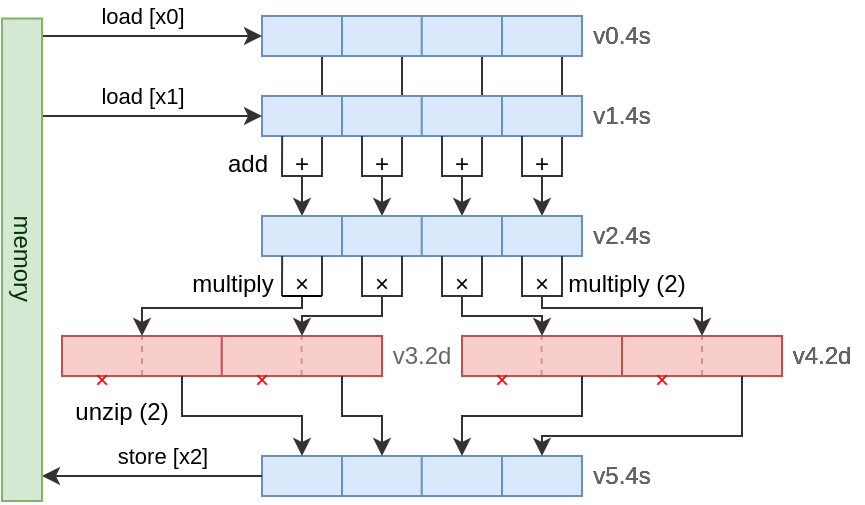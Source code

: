 <mxfile version="24.6.4" type="device">
  <diagram id="C5RBs43oDa-KdzZeNtuy" name="Page-1">
    <mxGraphModel dx="1024" dy="559" grid="1" gridSize="10" guides="1" tooltips="1" connect="1" arrows="1" fold="1" page="1" pageScale="1" pageWidth="827" pageHeight="1169" math="0" shadow="0">
      <root>
        <mxCell id="WIyWlLk6GJQsqaUBKTNV-0" />
        <mxCell id="WIyWlLk6GJQsqaUBKTNV-1" parent="WIyWlLk6GJQsqaUBKTNV-0" />
        <mxCell id="ifCclM4Umyx-uth3Vpn5-39" value="" style="endArrow=classic;html=1;rounded=0;entryX=0.125;entryY=0;entryDx=0;entryDy=0;entryPerimeter=0;strokeColor=#333333;" edge="1" parent="WIyWlLk6GJQsqaUBKTNV-1">
          <mxGeometry width="50" height="50" relative="1" as="geometry">
            <mxPoint x="290" y="40" as="sourcePoint" />
            <mxPoint x="280" y="140" as="targetPoint" />
            <Array as="points">
              <mxPoint x="290" y="120" />
              <mxPoint x="280" y="120" />
            </Array>
          </mxGeometry>
        </mxCell>
        <mxCell id="ifCclM4Umyx-uth3Vpn5-37" value="" style="endArrow=classic;html=1;rounded=0;entryX=0.125;entryY=0;entryDx=0;entryDy=0;entryPerimeter=0;strokeColor=#333333;" edge="1" parent="WIyWlLk6GJQsqaUBKTNV-1">
          <mxGeometry width="50" height="50" relative="1" as="geometry">
            <mxPoint x="250" y="40" as="sourcePoint" />
            <mxPoint x="240" y="140" as="targetPoint" />
            <Array as="points">
              <mxPoint x="250" y="120" />
              <mxPoint x="240" y="120" />
            </Array>
          </mxGeometry>
        </mxCell>
        <mxCell id="ifCclM4Umyx-uth3Vpn5-35" value="" style="endArrow=classic;html=1;rounded=0;entryX=0.125;entryY=0;entryDx=0;entryDy=0;entryPerimeter=0;strokeColor=#333333;" edge="1" parent="WIyWlLk6GJQsqaUBKTNV-1">
          <mxGeometry width="50" height="50" relative="1" as="geometry">
            <mxPoint x="210" y="40" as="sourcePoint" />
            <mxPoint x="200" y="140" as="targetPoint" />
            <Array as="points">
              <mxPoint x="210" y="120" />
              <mxPoint x="200" y="120" />
            </Array>
          </mxGeometry>
        </mxCell>
        <mxCell id="ifCclM4Umyx-uth3Vpn5-31" value="" style="endArrow=classic;html=1;rounded=0;entryX=0.125;entryY=0;entryDx=0;entryDy=0;entryPerimeter=0;strokeColor=#333333;" edge="1" parent="WIyWlLk6GJQsqaUBKTNV-1" target="ifCclM4Umyx-uth3Vpn5-26">
          <mxGeometry width="50" height="50" relative="1" as="geometry">
            <mxPoint x="170" y="40" as="sourcePoint" />
            <mxPoint x="160" y="120" as="targetPoint" />
            <Array as="points">
              <mxPoint x="170" y="120" />
              <mxPoint x="160" y="120" />
            </Array>
          </mxGeometry>
        </mxCell>
        <mxCell id="ifCclM4Umyx-uth3Vpn5-1" value="" style="rounded=0;whiteSpace=wrap;html=1;fillColor=#dae8fc;strokeColor=#6c8ebf;" vertex="1" parent="WIyWlLk6GJQsqaUBKTNV-1">
          <mxGeometry x="140" y="40" width="160" height="20" as="geometry" />
        </mxCell>
        <mxCell id="ifCclM4Umyx-uth3Vpn5-4" value="" style="endArrow=classic;html=1;rounded=0;entryX=0;entryY=0.5;entryDx=0;entryDy=0;strokeColor=#333333;" edge="1" parent="WIyWlLk6GJQsqaUBKTNV-1" target="ifCclM4Umyx-uth3Vpn5-1">
          <mxGeometry width="50" height="50" relative="1" as="geometry">
            <mxPoint x="30" y="50" as="sourcePoint" />
            <mxPoint x="90" y="70" as="targetPoint" />
          </mxGeometry>
        </mxCell>
        <mxCell id="ifCclM4Umyx-uth3Vpn5-5" value="load [x0]" style="edgeLabel;html=1;align=center;verticalAlign=middle;resizable=0;points=[];" vertex="1" connectable="0" parent="ifCclM4Umyx-uth3Vpn5-4">
          <mxGeometry x="-0.35" relative="1" as="geometry">
            <mxPoint x="14" y="-10" as="offset" />
          </mxGeometry>
        </mxCell>
        <mxCell id="ifCclM4Umyx-uth3Vpn5-6" value="" style="endArrow=none;html=1;rounded=0;entryX=0.25;entryY=0;entryDx=0;entryDy=0;exitX=0.25;exitY=1;exitDx=0;exitDy=0;fillColor=#dae8fc;strokeColor=#6c8ebf;" edge="1" parent="WIyWlLk6GJQsqaUBKTNV-1" source="ifCclM4Umyx-uth3Vpn5-1" target="ifCclM4Umyx-uth3Vpn5-1">
          <mxGeometry width="50" height="50" relative="1" as="geometry">
            <mxPoint x="180" y="140" as="sourcePoint" />
            <mxPoint x="230" y="90" as="targetPoint" />
          </mxGeometry>
        </mxCell>
        <mxCell id="ifCclM4Umyx-uth3Vpn5-7" value="" style="endArrow=none;html=1;rounded=0;entryX=0.25;entryY=0;entryDx=0;entryDy=0;exitX=0.25;exitY=1;exitDx=0;exitDy=0;fillColor=#dae8fc;strokeColor=#6c8ebf;" edge="1" parent="WIyWlLk6GJQsqaUBKTNV-1">
          <mxGeometry width="50" height="50" relative="1" as="geometry">
            <mxPoint x="219.86" y="60" as="sourcePoint" />
            <mxPoint x="219.86" y="40" as="targetPoint" />
          </mxGeometry>
        </mxCell>
        <mxCell id="ifCclM4Umyx-uth3Vpn5-8" value="" style="endArrow=none;html=1;rounded=0;entryX=0.25;entryY=0;entryDx=0;entryDy=0;exitX=0.25;exitY=1;exitDx=0;exitDy=0;fillColor=#dae8fc;strokeColor=#6c8ebf;" edge="1" parent="WIyWlLk6GJQsqaUBKTNV-1">
          <mxGeometry width="50" height="50" relative="1" as="geometry">
            <mxPoint x="260" y="60" as="sourcePoint" />
            <mxPoint x="260" y="40" as="targetPoint" />
          </mxGeometry>
        </mxCell>
        <mxCell id="ifCclM4Umyx-uth3Vpn5-9" value="v0.4s" style="text;html=1;align=center;verticalAlign=middle;whiteSpace=wrap;rounded=0;" vertex="1" parent="WIyWlLk6GJQsqaUBKTNV-1">
          <mxGeometry x="300" y="40" width="40" height="20" as="geometry" />
        </mxCell>
        <mxCell id="ifCclM4Umyx-uth3Vpn5-17" value="" style="rounded=0;whiteSpace=wrap;html=1;fillColor=#dae8fc;strokeColor=#6c8ebf;" vertex="1" parent="WIyWlLk6GJQsqaUBKTNV-1">
          <mxGeometry x="140" y="80" width="160" height="20" as="geometry" />
        </mxCell>
        <mxCell id="ifCclM4Umyx-uth3Vpn5-18" value="" style="endArrow=classic;html=1;rounded=0;entryX=0;entryY=0.5;entryDx=0;entryDy=0;strokeColor=#333333;" edge="1" parent="WIyWlLk6GJQsqaUBKTNV-1" target="ifCclM4Umyx-uth3Vpn5-17">
          <mxGeometry width="50" height="50" relative="1" as="geometry">
            <mxPoint x="30" y="90" as="sourcePoint" />
            <mxPoint x="240" y="20" as="targetPoint" />
          </mxGeometry>
        </mxCell>
        <mxCell id="ifCclM4Umyx-uth3Vpn5-19" value="load [x1]" style="edgeLabel;html=1;align=center;verticalAlign=middle;resizable=0;points=[];" vertex="1" connectable="0" parent="ifCclM4Umyx-uth3Vpn5-18">
          <mxGeometry x="-0.35" relative="1" as="geometry">
            <mxPoint x="14" y="-10" as="offset" />
          </mxGeometry>
        </mxCell>
        <mxCell id="ifCclM4Umyx-uth3Vpn5-20" value="" style="endArrow=none;html=1;rounded=0;entryX=0.25;entryY=0;entryDx=0;entryDy=0;exitX=0.25;exitY=1;exitDx=0;exitDy=0;fillColor=#dae8fc;strokeColor=#6c8ebf;" edge="1" parent="WIyWlLk6GJQsqaUBKTNV-1" source="ifCclM4Umyx-uth3Vpn5-17" target="ifCclM4Umyx-uth3Vpn5-17">
          <mxGeometry width="50" height="50" relative="1" as="geometry">
            <mxPoint x="180" y="180" as="sourcePoint" />
            <mxPoint x="230" y="130" as="targetPoint" />
          </mxGeometry>
        </mxCell>
        <mxCell id="ifCclM4Umyx-uth3Vpn5-21" value="" style="endArrow=none;html=1;rounded=0;entryX=0.25;entryY=0;entryDx=0;entryDy=0;exitX=0.25;exitY=1;exitDx=0;exitDy=0;fillColor=#dae8fc;strokeColor=#6c8ebf;" edge="1" parent="WIyWlLk6GJQsqaUBKTNV-1">
          <mxGeometry width="50" height="50" relative="1" as="geometry">
            <mxPoint x="219.86" y="100" as="sourcePoint" />
            <mxPoint x="219.86" y="80" as="targetPoint" />
          </mxGeometry>
        </mxCell>
        <mxCell id="ifCclM4Umyx-uth3Vpn5-22" value="" style="endArrow=none;html=1;rounded=0;entryX=0.25;entryY=0;entryDx=0;entryDy=0;exitX=0.25;exitY=1;exitDx=0;exitDy=0;fillColor=#dae8fc;strokeColor=#6c8ebf;" edge="1" parent="WIyWlLk6GJQsqaUBKTNV-1">
          <mxGeometry width="50" height="50" relative="1" as="geometry">
            <mxPoint x="260" y="100" as="sourcePoint" />
            <mxPoint x="260" y="80" as="targetPoint" />
          </mxGeometry>
        </mxCell>
        <mxCell id="ifCclM4Umyx-uth3Vpn5-23" value="v3.2d" style="text;html=1;align=center;verticalAlign=middle;whiteSpace=wrap;rounded=0;fontColor=#666666;" vertex="1" parent="WIyWlLk6GJQsqaUBKTNV-1">
          <mxGeometry x="200" y="200" width="40" height="20" as="geometry" />
        </mxCell>
        <mxCell id="ifCclM4Umyx-uth3Vpn5-25" value="multiply" style="text;html=1;align=center;verticalAlign=middle;whiteSpace=wrap;rounded=0;" vertex="1" parent="WIyWlLk6GJQsqaUBKTNV-1">
          <mxGeometry x="102.5" y="166" width="45" height="16" as="geometry" />
        </mxCell>
        <mxCell id="ifCclM4Umyx-uth3Vpn5-26" value="" style="rounded=0;whiteSpace=wrap;html=1;fillColor=#dae8fc;strokeColor=#6c8ebf;" vertex="1" parent="WIyWlLk6GJQsqaUBKTNV-1">
          <mxGeometry x="140" y="140" width="160" height="20" as="geometry" />
        </mxCell>
        <mxCell id="ifCclM4Umyx-uth3Vpn5-27" value="" style="endArrow=none;html=1;rounded=0;entryX=0.25;entryY=0;entryDx=0;entryDy=0;exitX=0.25;exitY=1;exitDx=0;exitDy=0;fillColor=#dae8fc;strokeColor=#6c8ebf;" edge="1" parent="WIyWlLk6GJQsqaUBKTNV-1" source="ifCclM4Umyx-uth3Vpn5-26" target="ifCclM4Umyx-uth3Vpn5-26">
          <mxGeometry width="50" height="50" relative="1" as="geometry">
            <mxPoint x="180" y="240" as="sourcePoint" />
            <mxPoint x="230" y="190" as="targetPoint" />
          </mxGeometry>
        </mxCell>
        <mxCell id="ifCclM4Umyx-uth3Vpn5-28" value="" style="endArrow=none;html=1;rounded=0;entryX=0.25;entryY=0;entryDx=0;entryDy=0;exitX=0.25;exitY=1;exitDx=0;exitDy=0;fillColor=#dae8fc;strokeColor=#6c8ebf;" edge="1" parent="WIyWlLk6GJQsqaUBKTNV-1">
          <mxGeometry width="50" height="50" relative="1" as="geometry">
            <mxPoint x="219.86" y="160" as="sourcePoint" />
            <mxPoint x="219.86" y="140" as="targetPoint" />
          </mxGeometry>
        </mxCell>
        <mxCell id="ifCclM4Umyx-uth3Vpn5-29" value="" style="endArrow=none;html=1;rounded=0;entryX=0.25;entryY=0;entryDx=0;entryDy=0;exitX=0.25;exitY=1;exitDx=0;exitDy=0;fillColor=#dae8fc;strokeColor=#6c8ebf;" edge="1" parent="WIyWlLk6GJQsqaUBKTNV-1">
          <mxGeometry width="50" height="50" relative="1" as="geometry">
            <mxPoint x="260" y="160" as="sourcePoint" />
            <mxPoint x="260" y="140" as="targetPoint" />
          </mxGeometry>
        </mxCell>
        <mxCell id="ifCclM4Umyx-uth3Vpn5-32" value="" style="endArrow=none;html=1;rounded=0;entryX=0.063;entryY=1;entryDx=0;entryDy=0;entryPerimeter=0;strokeColor=#333333;" edge="1" parent="WIyWlLk6GJQsqaUBKTNV-1" target="ifCclM4Umyx-uth3Vpn5-17">
          <mxGeometry width="50" height="50" relative="1" as="geometry">
            <mxPoint x="160" y="120" as="sourcePoint" />
            <mxPoint x="150" y="110" as="targetPoint" />
            <Array as="points">
              <mxPoint x="150" y="120" />
            </Array>
          </mxGeometry>
        </mxCell>
        <mxCell id="ifCclM4Umyx-uth3Vpn5-33" value="+" style="text;html=1;align=center;verticalAlign=middle;whiteSpace=wrap;rounded=0;" vertex="1" parent="WIyWlLk6GJQsqaUBKTNV-1">
          <mxGeometry x="150" y="108.5" width="20" height="11" as="geometry" />
        </mxCell>
        <mxCell id="ifCclM4Umyx-uth3Vpn5-36" value="" style="endArrow=none;html=1;rounded=0;entryX=0.063;entryY=1;entryDx=0;entryDy=0;entryPerimeter=0;strokeColor=#333333;" edge="1" parent="WIyWlLk6GJQsqaUBKTNV-1">
          <mxGeometry width="50" height="50" relative="1" as="geometry">
            <mxPoint x="200" y="120" as="sourcePoint" />
            <mxPoint x="190" y="100" as="targetPoint" />
            <Array as="points">
              <mxPoint x="190" y="120" />
            </Array>
          </mxGeometry>
        </mxCell>
        <mxCell id="ifCclM4Umyx-uth3Vpn5-38" value="" style="endArrow=none;html=1;rounded=0;entryX=0.063;entryY=1;entryDx=0;entryDy=0;entryPerimeter=0;strokeColor=#333333;" edge="1" parent="WIyWlLk6GJQsqaUBKTNV-1">
          <mxGeometry width="50" height="50" relative="1" as="geometry">
            <mxPoint x="240" y="120" as="sourcePoint" />
            <mxPoint x="230" y="100" as="targetPoint" />
            <Array as="points">
              <mxPoint x="230" y="120" />
            </Array>
          </mxGeometry>
        </mxCell>
        <mxCell id="ifCclM4Umyx-uth3Vpn5-40" value="" style="endArrow=none;html=1;rounded=0;entryX=0.063;entryY=1;entryDx=0;entryDy=0;entryPerimeter=0;strokeColor=#333333;" edge="1" parent="WIyWlLk6GJQsqaUBKTNV-1">
          <mxGeometry width="50" height="50" relative="1" as="geometry">
            <mxPoint x="280" y="120" as="sourcePoint" />
            <mxPoint x="270" y="100" as="targetPoint" />
            <Array as="points">
              <mxPoint x="270" y="120" />
            </Array>
          </mxGeometry>
        </mxCell>
        <mxCell id="ifCclM4Umyx-uth3Vpn5-41" value="v1.4s" style="text;html=1;align=center;verticalAlign=middle;whiteSpace=wrap;rounded=0;" vertex="1" parent="WIyWlLk6GJQsqaUBKTNV-1">
          <mxGeometry x="300" y="80" width="40" height="20" as="geometry" />
        </mxCell>
        <mxCell id="ifCclM4Umyx-uth3Vpn5-42" value="+" style="text;html=1;align=center;verticalAlign=middle;whiteSpace=wrap;rounded=0;" vertex="1" parent="WIyWlLk6GJQsqaUBKTNV-1">
          <mxGeometry x="190" y="108.5" width="20" height="11" as="geometry" />
        </mxCell>
        <mxCell id="ifCclM4Umyx-uth3Vpn5-43" value="+" style="text;html=1;align=center;verticalAlign=middle;whiteSpace=wrap;rounded=0;" vertex="1" parent="WIyWlLk6GJQsqaUBKTNV-1">
          <mxGeometry x="230" y="108.5" width="20" height="11" as="geometry" />
        </mxCell>
        <mxCell id="ifCclM4Umyx-uth3Vpn5-44" value="+" style="text;html=1;align=center;verticalAlign=middle;whiteSpace=wrap;rounded=0;" vertex="1" parent="WIyWlLk6GJQsqaUBKTNV-1">
          <mxGeometry x="270" y="108.5" width="20" height="11" as="geometry" />
        </mxCell>
        <mxCell id="ifCclM4Umyx-uth3Vpn5-46" value="" style="rounded=0;whiteSpace=wrap;html=1;fillColor=#f8cecc;strokeColor=#b85450;" vertex="1" parent="WIyWlLk6GJQsqaUBKTNV-1">
          <mxGeometry x="40" y="200" width="160" height="20" as="geometry" />
        </mxCell>
        <mxCell id="ifCclM4Umyx-uth3Vpn5-48" value="" style="endArrow=none;html=1;rounded=0;entryX=0.25;entryY=0;entryDx=0;entryDy=0;exitX=0.25;exitY=1;exitDx=0;exitDy=0;fillColor=#f8cecc;strokeColor=#b85450;" edge="1" parent="WIyWlLk6GJQsqaUBKTNV-1">
          <mxGeometry width="50" height="50" relative="1" as="geometry">
            <mxPoint x="119.86" y="220" as="sourcePoint" />
            <mxPoint x="119.86" y="200" as="targetPoint" />
          </mxGeometry>
        </mxCell>
        <mxCell id="ifCclM4Umyx-uth3Vpn5-50" value="" style="rounded=0;whiteSpace=wrap;html=1;fillColor=#f8cecc;strokeColor=#b85450;" vertex="1" parent="WIyWlLk6GJQsqaUBKTNV-1">
          <mxGeometry x="240" y="200" width="160" height="20" as="geometry" />
        </mxCell>
        <mxCell id="ifCclM4Umyx-uth3Vpn5-51" value="" style="endArrow=none;html=1;rounded=0;entryX=0.25;entryY=0;entryDx=0;entryDy=0;exitX=0.25;exitY=1;exitDx=0;exitDy=0;fillColor=#f8cecc;strokeColor=#b85450;" edge="1" parent="WIyWlLk6GJQsqaUBKTNV-1">
          <mxGeometry width="50" height="50" relative="1" as="geometry">
            <mxPoint x="320" y="220" as="sourcePoint" />
            <mxPoint x="320" y="200" as="targetPoint" />
          </mxGeometry>
        </mxCell>
        <mxCell id="ifCclM4Umyx-uth3Vpn5-52" value="v2.4s" style="text;html=1;align=center;verticalAlign=middle;whiteSpace=wrap;rounded=0;" vertex="1" parent="WIyWlLk6GJQsqaUBKTNV-1">
          <mxGeometry x="300" y="140" width="40" height="20" as="geometry" />
        </mxCell>
        <mxCell id="ifCclM4Umyx-uth3Vpn5-53" value="v4.2d" style="text;html=1;align=center;verticalAlign=middle;whiteSpace=wrap;rounded=0;" vertex="1" parent="WIyWlLk6GJQsqaUBKTNV-1">
          <mxGeometry x="400" y="200" width="40" height="20" as="geometry" />
        </mxCell>
        <mxCell id="ifCclM4Umyx-uth3Vpn5-54" value="" style="endArrow=classic;html=1;rounded=0;entryX=0.25;entryY=0;entryDx=0;entryDy=0;strokeColor=#333333;" edge="1" parent="WIyWlLk6GJQsqaUBKTNV-1" target="ifCclM4Umyx-uth3Vpn5-46">
          <mxGeometry width="50" height="50" relative="1" as="geometry">
            <mxPoint x="160" y="180" as="sourcePoint" />
            <mxPoint x="90" y="200.0" as="targetPoint" />
            <Array as="points">
              <mxPoint x="160" y="186" />
              <mxPoint x="80" y="186" />
            </Array>
          </mxGeometry>
        </mxCell>
        <mxCell id="ifCclM4Umyx-uth3Vpn5-55" value="" style="endArrow=none;html=1;rounded=0;exitX=0.063;exitY=1;exitDx=0;exitDy=0;exitPerimeter=0;strokeColor=#333333;" edge="1" parent="WIyWlLk6GJQsqaUBKTNV-1" source="ifCclM4Umyx-uth3Vpn5-26">
          <mxGeometry width="50" height="50" relative="1" as="geometry">
            <mxPoint x="170" y="180" as="sourcePoint" />
            <mxPoint x="150" y="180" as="targetPoint" />
          </mxGeometry>
        </mxCell>
        <mxCell id="ifCclM4Umyx-uth3Vpn5-56" value="" style="endArrow=none;html=1;rounded=0;strokeColor=#333333;" edge="1" parent="WIyWlLk6GJQsqaUBKTNV-1">
          <mxGeometry width="50" height="50" relative="1" as="geometry">
            <mxPoint x="170" y="160" as="sourcePoint" />
            <mxPoint x="170" y="180" as="targetPoint" />
          </mxGeometry>
        </mxCell>
        <mxCell id="ifCclM4Umyx-uth3Vpn5-57" value="" style="endArrow=classic;html=1;rounded=0;strokeColor=#333333;" edge="1" parent="WIyWlLk6GJQsqaUBKTNV-1">
          <mxGeometry width="50" height="50" relative="1" as="geometry">
            <mxPoint x="200" y="180" as="sourcePoint" />
            <mxPoint x="160" y="200" as="targetPoint" />
            <Array as="points">
              <mxPoint x="200" y="190" />
              <mxPoint x="160" y="190" />
            </Array>
          </mxGeometry>
        </mxCell>
        <mxCell id="ifCclM4Umyx-uth3Vpn5-58" value="" style="endArrow=none;html=1;rounded=0;strokeColor=#333333;" edge="1" parent="WIyWlLk6GJQsqaUBKTNV-1">
          <mxGeometry width="50" height="50" relative="1" as="geometry">
            <mxPoint x="210" y="160" as="sourcePoint" />
            <mxPoint x="190" y="160" as="targetPoint" />
            <Array as="points">
              <mxPoint x="210" y="180" />
              <mxPoint x="190" y="180" />
            </Array>
          </mxGeometry>
        </mxCell>
        <mxCell id="ifCclM4Umyx-uth3Vpn5-60" value="×" style="text;html=1;align=center;verticalAlign=middle;whiteSpace=wrap;rounded=0;" vertex="1" parent="WIyWlLk6GJQsqaUBKTNV-1">
          <mxGeometry x="195" y="169" width="10" height="10" as="geometry" />
        </mxCell>
        <mxCell id="ifCclM4Umyx-uth3Vpn5-61" value="" style="endArrow=none;html=1;rounded=0;" edge="1" parent="WIyWlLk6GJQsqaUBKTNV-1">
          <mxGeometry width="50" height="50" relative="1" as="geometry">
            <mxPoint x="170" y="180" as="sourcePoint" />
            <mxPoint x="150" y="180" as="targetPoint" />
          </mxGeometry>
        </mxCell>
        <mxCell id="ifCclM4Umyx-uth3Vpn5-62" value="×" style="text;html=1;align=center;verticalAlign=middle;whiteSpace=wrap;rounded=0;" vertex="1" parent="WIyWlLk6GJQsqaUBKTNV-1">
          <mxGeometry x="155" y="169" width="10" height="10" as="geometry" />
        </mxCell>
        <mxCell id="ifCclM4Umyx-uth3Vpn5-66" value="add" style="text;html=1;align=center;verticalAlign=middle;whiteSpace=wrap;rounded=0;strokeColor=none;" vertex="1" parent="WIyWlLk6GJQsqaUBKTNV-1">
          <mxGeometry x="117.5" y="106" width="30" height="16" as="geometry" />
        </mxCell>
        <mxCell id="ifCclM4Umyx-uth3Vpn5-67" value="" style="endArrow=none;html=1;rounded=0;strokeColor=#333333;" edge="1" parent="WIyWlLk6GJQsqaUBKTNV-1">
          <mxGeometry width="50" height="50" relative="1" as="geometry">
            <mxPoint x="250" y="160" as="sourcePoint" />
            <mxPoint x="230" y="160" as="targetPoint" />
            <Array as="points">
              <mxPoint x="250" y="180" />
              <mxPoint x="230" y="180" />
            </Array>
          </mxGeometry>
        </mxCell>
        <mxCell id="ifCclM4Umyx-uth3Vpn5-68" value="×" style="text;html=1;align=center;verticalAlign=middle;whiteSpace=wrap;rounded=0;" vertex="1" parent="WIyWlLk6GJQsqaUBKTNV-1">
          <mxGeometry x="235" y="169" width="10" height="10" as="geometry" />
        </mxCell>
        <mxCell id="ifCclM4Umyx-uth3Vpn5-71" value="" style="endArrow=none;html=1;rounded=0;strokeColor=#333333;" edge="1" parent="WIyWlLk6GJQsqaUBKTNV-1">
          <mxGeometry width="50" height="50" relative="1" as="geometry">
            <mxPoint x="290" y="160" as="sourcePoint" />
            <mxPoint x="270" y="160" as="targetPoint" />
            <Array as="points">
              <mxPoint x="290" y="180" />
              <mxPoint x="270" y="180" />
            </Array>
          </mxGeometry>
        </mxCell>
        <mxCell id="ifCclM4Umyx-uth3Vpn5-73" value="" style="endArrow=classic;html=1;rounded=0;entryX=0.25;entryY=0;entryDx=0;entryDy=0;strokeColor=#333333;" edge="1" parent="WIyWlLk6GJQsqaUBKTNV-1">
          <mxGeometry width="50" height="50" relative="1" as="geometry">
            <mxPoint x="280" y="180" as="sourcePoint" />
            <mxPoint x="360" y="200" as="targetPoint" />
            <Array as="points">
              <mxPoint x="280" y="186" />
              <mxPoint x="360" y="186" />
            </Array>
          </mxGeometry>
        </mxCell>
        <mxCell id="ifCclM4Umyx-uth3Vpn5-74" value="×" style="text;html=1;align=center;verticalAlign=middle;whiteSpace=wrap;rounded=0;" vertex="1" parent="WIyWlLk6GJQsqaUBKTNV-1">
          <mxGeometry x="275" y="169" width="10" height="10" as="geometry" />
        </mxCell>
        <mxCell id="ifCclM4Umyx-uth3Vpn5-75" value="" style="endArrow=classic;html=1;rounded=0;entryX=0.25;entryY=0;entryDx=0;entryDy=0;strokeColor=#333333;" edge="1" parent="WIyWlLk6GJQsqaUBKTNV-1" target="ifCclM4Umyx-uth3Vpn5-50">
          <mxGeometry width="50" height="50" relative="1" as="geometry">
            <mxPoint x="240" y="180" as="sourcePoint" />
            <mxPoint x="170" y="210" as="targetPoint" />
            <Array as="points">
              <mxPoint x="240" y="190" />
              <mxPoint x="280" y="190" />
            </Array>
          </mxGeometry>
        </mxCell>
        <mxCell id="ifCclM4Umyx-uth3Vpn5-76" value="multiply (2)" style="text;html=1;align=center;verticalAlign=middle;whiteSpace=wrap;rounded=0;" vertex="1" parent="WIyWlLk6GJQsqaUBKTNV-1">
          <mxGeometry x="290" y="166" width="65" height="16" as="geometry" />
        </mxCell>
        <mxCell id="ifCclM4Umyx-uth3Vpn5-79" value="" style="endArrow=none;dashed=1;html=1;rounded=0;fillColor=#f8cecc;strokeColor=#b85450;opacity=50;" edge="1" parent="WIyWlLk6GJQsqaUBKTNV-1">
          <mxGeometry width="50" height="50" relative="1" as="geometry">
            <mxPoint x="80" y="220" as="sourcePoint" />
            <mxPoint x="80" y="200" as="targetPoint" />
          </mxGeometry>
        </mxCell>
        <mxCell id="ifCclM4Umyx-uth3Vpn5-80" value="" style="endArrow=none;dashed=1;html=1;rounded=0;fillColor=#f8cecc;strokeColor=#b85450;opacity=50;" edge="1" parent="WIyWlLk6GJQsqaUBKTNV-1">
          <mxGeometry width="50" height="50" relative="1" as="geometry">
            <mxPoint x="159.81" y="220" as="sourcePoint" />
            <mxPoint x="159.81" y="200" as="targetPoint" />
          </mxGeometry>
        </mxCell>
        <mxCell id="ifCclM4Umyx-uth3Vpn5-81" value="" style="endArrow=none;dashed=1;html=1;rounded=0;fillColor=#f8cecc;strokeColor=#b85450;opacity=50;" edge="1" parent="WIyWlLk6GJQsqaUBKTNV-1">
          <mxGeometry width="50" height="50" relative="1" as="geometry">
            <mxPoint x="279.81" y="220" as="sourcePoint" />
            <mxPoint x="279.81" y="200" as="targetPoint" />
          </mxGeometry>
        </mxCell>
        <mxCell id="ifCclM4Umyx-uth3Vpn5-82" value="" style="endArrow=none;dashed=1;html=1;rounded=0;fillColor=#f8cecc;strokeColor=#b85450;opacity=50;" edge="1" parent="WIyWlLk6GJQsqaUBKTNV-1">
          <mxGeometry width="50" height="50" relative="1" as="geometry">
            <mxPoint x="360" y="220" as="sourcePoint" />
            <mxPoint x="360" y="200" as="targetPoint" />
          </mxGeometry>
        </mxCell>
        <mxCell id="ifCclM4Umyx-uth3Vpn5-84" value="" style="rounded=0;whiteSpace=wrap;html=1;fillColor=#dae8fc;strokeColor=#6c8ebf;" vertex="1" parent="WIyWlLk6GJQsqaUBKTNV-1">
          <mxGeometry x="140" y="260" width="160" height="20" as="geometry" />
        </mxCell>
        <mxCell id="ifCclM4Umyx-uth3Vpn5-85" value="" style="endArrow=none;html=1;rounded=0;entryX=0.25;entryY=0;entryDx=0;entryDy=0;exitX=0.25;exitY=1;exitDx=0;exitDy=0;fillColor=#dae8fc;strokeColor=#6c8ebf;" edge="1" parent="WIyWlLk6GJQsqaUBKTNV-1" source="ifCclM4Umyx-uth3Vpn5-84" target="ifCclM4Umyx-uth3Vpn5-84">
          <mxGeometry width="50" height="50" relative="1" as="geometry">
            <mxPoint x="180" y="360" as="sourcePoint" />
            <mxPoint x="230" y="310" as="targetPoint" />
          </mxGeometry>
        </mxCell>
        <mxCell id="ifCclM4Umyx-uth3Vpn5-86" value="" style="endArrow=none;html=1;rounded=0;entryX=0.25;entryY=0;entryDx=0;entryDy=0;exitX=0.25;exitY=1;exitDx=0;exitDy=0;fillColor=#dae8fc;strokeColor=#6c8ebf;" edge="1" parent="WIyWlLk6GJQsqaUBKTNV-1">
          <mxGeometry width="50" height="50" relative="1" as="geometry">
            <mxPoint x="219.86" y="280" as="sourcePoint" />
            <mxPoint x="219.86" y="260" as="targetPoint" />
          </mxGeometry>
        </mxCell>
        <mxCell id="ifCclM4Umyx-uth3Vpn5-87" value="" style="endArrow=none;html=1;rounded=0;entryX=0.25;entryY=0;entryDx=0;entryDy=0;exitX=0.25;exitY=1;exitDx=0;exitDy=0;fillColor=#dae8fc;strokeColor=#6c8ebf;" edge="1" parent="WIyWlLk6GJQsqaUBKTNV-1">
          <mxGeometry width="50" height="50" relative="1" as="geometry">
            <mxPoint x="260" y="280" as="sourcePoint" />
            <mxPoint x="260" y="260" as="targetPoint" />
          </mxGeometry>
        </mxCell>
        <mxCell id="ifCclM4Umyx-uth3Vpn5-89" value="" style="endArrow=classic;html=1;rounded=0;exitX=0.375;exitY=1;exitDx=0;exitDy=0;exitPerimeter=0;entryX=0.125;entryY=0;entryDx=0;entryDy=0;entryPerimeter=0;strokeColor=#333333;" edge="1" parent="WIyWlLk6GJQsqaUBKTNV-1" source="ifCclM4Umyx-uth3Vpn5-46" target="ifCclM4Umyx-uth3Vpn5-84">
          <mxGeometry width="50" height="50" relative="1" as="geometry">
            <mxPoint x="60" y="300" as="sourcePoint" />
            <mxPoint x="160" y="250" as="targetPoint" />
            <Array as="points">
              <mxPoint x="100" y="240" />
              <mxPoint x="160" y="240" />
            </Array>
          </mxGeometry>
        </mxCell>
        <mxCell id="ifCclM4Umyx-uth3Vpn5-90" value="" style="endArrow=classic;html=1;rounded=0;exitX=0.875;exitY=1;exitDx=0;exitDy=0;exitPerimeter=0;entryX=0.375;entryY=0;entryDx=0;entryDy=0;entryPerimeter=0;strokeColor=#333333;" edge="1" parent="WIyWlLk6GJQsqaUBKTNV-1" source="ifCclM4Umyx-uth3Vpn5-46" target="ifCclM4Umyx-uth3Vpn5-84">
          <mxGeometry width="50" height="50" relative="1" as="geometry">
            <mxPoint x="180" y="350" as="sourcePoint" />
            <mxPoint x="200" y="250" as="targetPoint" />
            <Array as="points">
              <mxPoint x="180" y="240" />
              <mxPoint x="200" y="240" />
            </Array>
          </mxGeometry>
        </mxCell>
        <mxCell id="ifCclM4Umyx-uth3Vpn5-91" value="" style="endArrow=classic;html=1;rounded=0;exitX=0.375;exitY=1;exitDx=0;exitDy=0;exitPerimeter=0;entryX=0.625;entryY=0;entryDx=0;entryDy=0;entryPerimeter=0;strokeColor=#333333;" edge="1" parent="WIyWlLk6GJQsqaUBKTNV-1" source="ifCclM4Umyx-uth3Vpn5-50" target="ifCclM4Umyx-uth3Vpn5-84">
          <mxGeometry width="50" height="50" relative="1" as="geometry">
            <mxPoint x="320" y="230" as="sourcePoint" />
            <mxPoint x="340" y="270" as="targetPoint" />
            <Array as="points">
              <mxPoint x="300" y="240" />
              <mxPoint x="240" y="240" />
            </Array>
          </mxGeometry>
        </mxCell>
        <mxCell id="ifCclM4Umyx-uth3Vpn5-92" value="" style="endArrow=classic;html=1;rounded=0;exitX=0.375;exitY=1;exitDx=0;exitDy=0;exitPerimeter=0;entryX=0.875;entryY=0;entryDx=0;entryDy=0;entryPerimeter=0;strokeColor=#333333;" edge="1" parent="WIyWlLk6GJQsqaUBKTNV-1" target="ifCclM4Umyx-uth3Vpn5-84">
          <mxGeometry width="50" height="50" relative="1" as="geometry">
            <mxPoint x="380" y="220" as="sourcePoint" />
            <mxPoint x="320" y="260" as="targetPoint" />
            <Array as="points">
              <mxPoint x="380" y="250" />
              <mxPoint x="280" y="250" />
            </Array>
          </mxGeometry>
        </mxCell>
        <mxCell id="ifCclM4Umyx-uth3Vpn5-93" value="unzip (2)" style="text;html=1;align=center;verticalAlign=middle;whiteSpace=wrap;rounded=0;" vertex="1" parent="WIyWlLk6GJQsqaUBKTNV-1">
          <mxGeometry x="40" y="230" width="60" height="16" as="geometry" />
        </mxCell>
        <mxCell id="ifCclM4Umyx-uth3Vpn5-94" value="&lt;font color=&quot;#ff0000&quot;&gt;×&lt;/font&gt;" style="text;html=1;align=center;verticalAlign=middle;whiteSpace=wrap;rounded=0;" vertex="1" parent="WIyWlLk6GJQsqaUBKTNV-1">
          <mxGeometry x="50" y="212" width="20" height="20" as="geometry" />
        </mxCell>
        <mxCell id="ifCclM4Umyx-uth3Vpn5-95" value="&lt;font color=&quot;#ff0000&quot;&gt;×&lt;/font&gt;" style="text;html=1;align=center;verticalAlign=middle;whiteSpace=wrap;rounded=0;" vertex="1" parent="WIyWlLk6GJQsqaUBKTNV-1">
          <mxGeometry x="130" y="212" width="20" height="20" as="geometry" />
        </mxCell>
        <mxCell id="ifCclM4Umyx-uth3Vpn5-96" value="&lt;font color=&quot;#ff0000&quot;&gt;×&lt;/font&gt;" style="text;html=1;align=center;verticalAlign=middle;whiteSpace=wrap;rounded=0;" vertex="1" parent="WIyWlLk6GJQsqaUBKTNV-1">
          <mxGeometry x="250" y="212" width="20" height="20" as="geometry" />
        </mxCell>
        <mxCell id="ifCclM4Umyx-uth3Vpn5-97" value="&lt;font color=&quot;#ff0000&quot;&gt;×&lt;/font&gt;" style="text;html=1;align=center;verticalAlign=middle;whiteSpace=wrap;rounded=0;" vertex="1" parent="WIyWlLk6GJQsqaUBKTNV-1">
          <mxGeometry x="330" y="212" width="20" height="20" as="geometry" />
        </mxCell>
        <mxCell id="ifCclM4Umyx-uth3Vpn5-98" value="v5.4s" style="text;html=1;align=center;verticalAlign=middle;whiteSpace=wrap;rounded=0;" vertex="1" parent="WIyWlLk6GJQsqaUBKTNV-1">
          <mxGeometry x="300" y="260" width="40" height="20" as="geometry" />
        </mxCell>
        <mxCell id="ifCclM4Umyx-uth3Vpn5-100" value="" style="endArrow=classic;html=1;rounded=0;exitX=0;exitY=0.5;exitDx=0;exitDy=0;strokeColor=#333333;" edge="1" parent="WIyWlLk6GJQsqaUBKTNV-1" source="ifCclM4Umyx-uth3Vpn5-84">
          <mxGeometry width="50" height="50" relative="1" as="geometry">
            <mxPoint x="130" y="270" as="sourcePoint" />
            <mxPoint x="30" y="270" as="targetPoint" />
          </mxGeometry>
        </mxCell>
        <mxCell id="ifCclM4Umyx-uth3Vpn5-101" value="store [x2]" style="edgeLabel;html=1;align=center;verticalAlign=middle;resizable=0;points=[];" vertex="1" connectable="0" parent="ifCclM4Umyx-uth3Vpn5-100">
          <mxGeometry x="-0.35" relative="1" as="geometry">
            <mxPoint x="-14" y="-10" as="offset" />
          </mxGeometry>
        </mxCell>
        <mxCell id="ifCclM4Umyx-uth3Vpn5-103" value="&lt;font color=&quot;#003300&quot;&gt;memory&lt;/font&gt;" style="rounded=0;whiteSpace=wrap;html=1;rotation=90;fillColor=#d5e8d4;strokeColor=#82b366;" vertex="1" parent="WIyWlLk6GJQsqaUBKTNV-1">
          <mxGeometry x="-100.62" y="151.88" width="241.25" height="20" as="geometry" />
        </mxCell>
        <mxCell id="ifCclM4Umyx-uth3Vpn5-104" value="v0.4s" style="text;html=1;align=center;verticalAlign=middle;whiteSpace=wrap;rounded=0;fontColor=#666666;" vertex="1" parent="WIyWlLk6GJQsqaUBKTNV-1">
          <mxGeometry x="300" y="40" width="40" height="20" as="geometry" />
        </mxCell>
        <mxCell id="ifCclM4Umyx-uth3Vpn5-105" value="v1.4s" style="text;html=1;align=center;verticalAlign=middle;whiteSpace=wrap;rounded=0;fontColor=#666666;" vertex="1" parent="WIyWlLk6GJQsqaUBKTNV-1">
          <mxGeometry x="300" y="80" width="40" height="20" as="geometry" />
        </mxCell>
        <mxCell id="ifCclM4Umyx-uth3Vpn5-106" value="v2.4s" style="text;html=1;align=center;verticalAlign=middle;whiteSpace=wrap;rounded=0;fontColor=#666666;" vertex="1" parent="WIyWlLk6GJQsqaUBKTNV-1">
          <mxGeometry x="300" y="140" width="40" height="20" as="geometry" />
        </mxCell>
        <mxCell id="ifCclM4Umyx-uth3Vpn5-107" value="v4.2d" style="text;html=1;align=center;verticalAlign=middle;whiteSpace=wrap;rounded=0;fontColor=#666666;" vertex="1" parent="WIyWlLk6GJQsqaUBKTNV-1">
          <mxGeometry x="400" y="200" width="40" height="20" as="geometry" />
        </mxCell>
        <mxCell id="ifCclM4Umyx-uth3Vpn5-108" value="v5.4s" style="text;html=1;align=center;verticalAlign=middle;whiteSpace=wrap;rounded=0;fontColor=#666666;" vertex="1" parent="WIyWlLk6GJQsqaUBKTNV-1">
          <mxGeometry x="300" y="260" width="40" height="20" as="geometry" />
        </mxCell>
      </root>
    </mxGraphModel>
  </diagram>
</mxfile>
